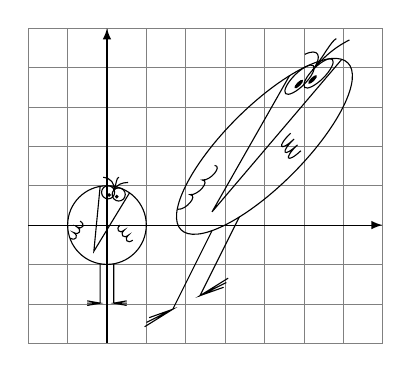 \begin{tikzpicture}[scale=0.5]

\newcommand\mafigure{\draw[->,>=latex, gray] (0,0)--(3,0); \draw[->,>=latex, gray] (0,0)--(0,3);}

\newcommand*\shadok{
\draw circle (3);
\draw (69:2.5) circle (0.5);
\draw (88:2.5) circle (0.5);
\draw (100:3)--(-1,-2)--(55:3);
\fill (71:2.3) circle (0.15);
\fill (86:2.3) circle (0.15);
\draw (-100:3)--++(0,-3)--++(180:1)--++(180:-1)--++(170:1)--++(170:-1)--++(190:1);
\draw (-80:3)--++(0,-3)--++(180:-1)--++(180:1)--++(170:-1)--++(170:1)--++(190:-1);
\draw (79:2.7) .. controls +(60:.5) and +(180:.5) .. +(1.1,.6);
\draw (79:2.7) .. controls +(65:.5) and +(180:.2) .. +(.4,1);
\draw (79:2.7) .. controls +(70:.5) and +(0:.5) .. +(-.8,1);

\begin{scope}[xshift=1cm,rotate=-50, scale=0.5]
\draw (0,0)..controls +(-90:1) and +(-90:1) .. ++(1,0)..controls +(-90:1) and +(-90:1)..++(1,0)..controls +(-90:1) and +(-90:1)..++(1,0);
\end{scope}
\begin{scope}[xshift=-2.8cm, yshift=-1cm, rotate=60, scale=0.5]
\draw (0,0)..controls +(-90:1) and +(-90:1) .. ++(1,0)..controls +(-90:1) and +(-90:1)..++(1,0)..controls +(-90:1) and +(-90:1)..++(1,0);
\end{scope}
}


  \def\xmin{-2}; 
  \def\xmax{+7}; 
  \def\ymin{-3}; 
  \def\ymax{+5};

  \draw[help lines, gray] (\xmin,\ymin) grid (\xmax,\ymax);
  \draw[->,>=latex] (\xmin,0) -- (\xmax,0);
  \draw[->,>=latex] (0,\ymin) -- (0,\ymax);
%  \clip (\xmin,\ymin) rectangle (\xmax,\ymax);



% Original

\begin{scope}[black, scale=0.333]
  \shadok;
\end{scope}


%  \draw[red] (0,0)--(2,0.5)--(2.333,1.166)--(0.333,0.666)--cycle;
%\begin{scope}[cm={2,0.5,0.333,0.666,(10,0)},black,scale=0.333]

% Transfo de l'original


\begin{scope}[cm={2,1,1,2,(4,2)}]


\begin{scope}[black, scale=0.333]
  \shadok;
\end{scope}


\end{scope}


% 
%  \node at (0,0)[below] {$(0,0)$};  
%  \node at (1,0)[below] {$(1,0)$};  
%  \node at (0,1)[left] {$(0,1)$};  
%  \node at (2,0.5)[below] {$(a,c)$};  
%  \node at (0.333,0.666)[left] {$(b,d)$}; 
\end{tikzpicture}

